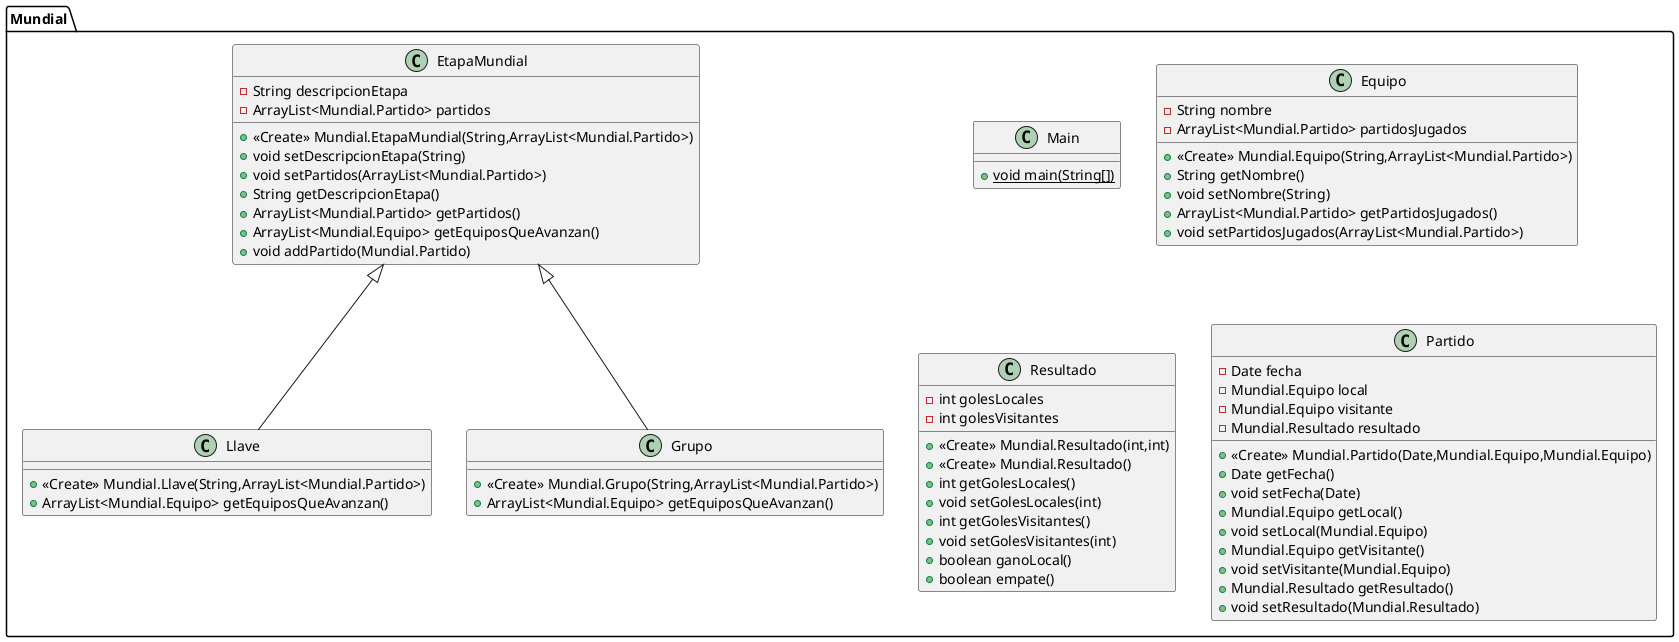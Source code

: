 @startuml
class Mundial.Llave {
+ <<Create>> Mundial.Llave(String,ArrayList<Mundial.Partido>)
+ ArrayList<Mundial.Equipo> getEquiposQueAvanzan()
}
class Mundial.Main {
+ {static} void main(String[])
}
class Mundial.Equipo {
- String nombre
- ArrayList<Mundial.Partido> partidosJugados
+ <<Create>> Mundial.Equipo(String,ArrayList<Mundial.Partido>)
+ String getNombre()
+ void setNombre(String)
+ ArrayList<Mundial.Partido> getPartidosJugados()
+ void setPartidosJugados(ArrayList<Mundial.Partido>)
}
class Mundial.Resultado {
- int golesLocales
- int golesVisitantes
+ <<Create>> Mundial.Resultado(int,int)
+ <<Create>> Mundial.Resultado()
+ int getGolesLocales()
+ void setGolesLocales(int)
+ int getGolesVisitantes()
+ void setGolesVisitantes(int)
+ boolean ganoLocal()
+ boolean empate()
}
class Mundial.Grupo {
+ <<Create>> Mundial.Grupo(String,ArrayList<Mundial.Partido>)
+ ArrayList<Mundial.Equipo> getEquiposQueAvanzan()
}
class Mundial.Partido {
- Date fecha
- Mundial.Equipo local
- Mundial.Equipo visitante
- Mundial.Resultado resultado
+ <<Create>> Mundial.Partido(Date,Mundial.Equipo,Mundial.Equipo)
+ Date getFecha()
+ void setFecha(Date)
+ Mundial.Equipo getLocal()
+ void setLocal(Mundial.Equipo)
+ Mundial.Equipo getVisitante()
+ void setVisitante(Mundial.Equipo)
+ Mundial.Resultado getResultado()
+ void setResultado(Mundial.Resultado)
}
class Mundial.EtapaMundial {
- String descripcionEtapa
- ArrayList<Mundial.Partido> partidos
+ <<Create>> Mundial.EtapaMundial(String,ArrayList<Mundial.Partido>)
+ void setDescripcionEtapa(String)
+ void setPartidos(ArrayList<Mundial.Partido>)
+ String getDescripcionEtapa()
+ ArrayList<Mundial.Partido> getPartidos()
+ ArrayList<Mundial.Equipo> getEquiposQueAvanzan()
+ void addPartido(Mundial.Partido)
}


Mundial.EtapaMundial <|-- Mundial.Llave
Mundial.EtapaMundial <|-- Mundial.Grupo
@enduml